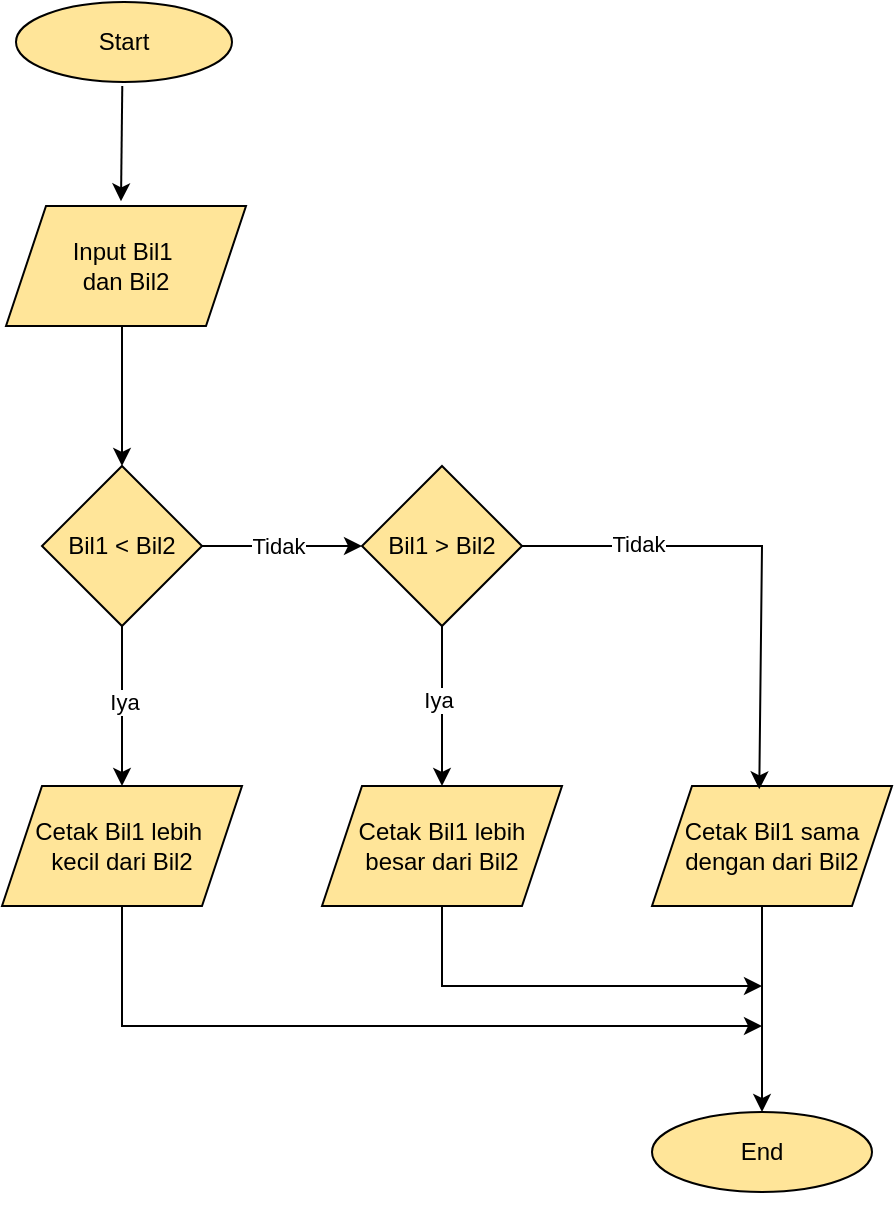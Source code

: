 <mxfile version="24.2.7" type="device">
  <diagram name="Page-1" id="AZx_41yowuPFGdCg1NkL">
    <mxGraphModel dx="784" dy="822" grid="1" gridSize="10" guides="1" tooltips="1" connect="1" arrows="1" fold="1" page="1" pageScale="1" pageWidth="850" pageHeight="1100" math="0" shadow="0">
      <root>
        <mxCell id="0" />
        <mxCell id="1" parent="0" />
        <mxCell id="J1zibBFvFdUfTKzgVzMv-3" value="Input Bil1&amp;nbsp;&lt;div&gt;dan Bil2&lt;/div&gt;" style="shape=parallelogram;perimeter=parallelogramPerimeter;whiteSpace=wrap;html=1;fixedSize=1;fillColor=#FFE599;" vertex="1" parent="1">
          <mxGeometry x="102" y="190" width="120" height="60" as="geometry" />
        </mxCell>
        <mxCell id="J1zibBFvFdUfTKzgVzMv-4" value="Bil1 &amp;lt; Bil2" style="rhombus;whiteSpace=wrap;html=1;fillColor=#FFE599;" vertex="1" parent="1">
          <mxGeometry x="120" y="320" width="80" height="80" as="geometry" />
        </mxCell>
        <mxCell id="J1zibBFvFdUfTKzgVzMv-5" value="Bil1 &amp;gt; Bil2" style="rhombus;whiteSpace=wrap;html=1;fillColor=#FFE599;" vertex="1" parent="1">
          <mxGeometry x="280" y="320" width="80" height="80" as="geometry" />
        </mxCell>
        <mxCell id="J1zibBFvFdUfTKzgVzMv-7" value="Cetak Bil1&amp;nbsp;&lt;span style=&quot;background-color: initial;&quot;&gt;lebih&amp;nbsp;&lt;/span&gt;&lt;div&gt;&lt;span style=&quot;background-color: initial;&quot;&gt;kecil dari Bil2&lt;/span&gt;&lt;/div&gt;" style="shape=parallelogram;perimeter=parallelogramPerimeter;whiteSpace=wrap;html=1;fixedSize=1;fillColor=#FFE599;" vertex="1" parent="1">
          <mxGeometry x="100" y="480" width="120" height="60" as="geometry" />
        </mxCell>
        <mxCell id="J1zibBFvFdUfTKzgVzMv-8" value="Cetak Bil1&amp;nbsp;&lt;span style=&quot;background-color: initial;&quot;&gt;lebih besar&amp;nbsp;&lt;/span&gt;&lt;span style=&quot;background-color: initial;&quot;&gt;dari Bil2&lt;/span&gt;" style="shape=parallelogram;perimeter=parallelogramPerimeter;whiteSpace=wrap;html=1;fixedSize=1;fillColor=#FFE599;" vertex="1" parent="1">
          <mxGeometry x="260" y="480" width="120" height="60" as="geometry" />
        </mxCell>
        <mxCell id="J1zibBFvFdUfTKzgVzMv-9" value="Cetak Bil1 sama dengan&lt;span style=&quot;background-color: initial;&quot;&gt;&amp;nbsp;dari Bil2&lt;/span&gt;" style="shape=parallelogram;perimeter=parallelogramPerimeter;whiteSpace=wrap;html=1;fixedSize=1;fillColor=#FFE599;" vertex="1" parent="1">
          <mxGeometry x="425" y="480" width="120" height="60" as="geometry" />
        </mxCell>
        <mxCell id="J1zibBFvFdUfTKzgVzMv-10" value="End" style="ellipse;whiteSpace=wrap;html=1;fillColor=#FFE599;" vertex="1" parent="1">
          <mxGeometry x="425" y="643" width="110" height="40" as="geometry" />
        </mxCell>
        <mxCell id="J1zibBFvFdUfTKzgVzMv-12" value="" style="endArrow=classic;html=1;rounded=0;entryX=0.5;entryY=0;entryDx=0;entryDy=0;fillColor=#FFE599;" edge="1" parent="1" target="J1zibBFvFdUfTKzgVzMv-10">
          <mxGeometry width="50" height="50" relative="1" as="geometry">
            <mxPoint x="480" y="540" as="sourcePoint" />
            <mxPoint x="480" y="630" as="targetPoint" />
          </mxGeometry>
        </mxCell>
        <mxCell id="J1zibBFvFdUfTKzgVzMv-13" value="" style="endArrow=classic;html=1;rounded=0;entryX=0.447;entryY=0.028;entryDx=0;entryDy=0;entryPerimeter=0;fillColor=#FFE599;" edge="1" parent="1" target="J1zibBFvFdUfTKzgVzMv-9">
          <mxGeometry width="50" height="50" relative="1" as="geometry">
            <mxPoint x="360" y="360" as="sourcePoint" />
            <mxPoint x="480" y="470" as="targetPoint" />
            <Array as="points">
              <mxPoint x="480" y="360" />
            </Array>
          </mxGeometry>
        </mxCell>
        <mxCell id="J1zibBFvFdUfTKzgVzMv-14" value="Tidak" style="edgeLabel;html=1;align=center;verticalAlign=middle;resizable=0;points=[];fillColor=#FFE599;" vertex="1" connectable="0" parent="J1zibBFvFdUfTKzgVzMv-13">
          <mxGeometry x="-0.526" y="1" relative="1" as="geometry">
            <mxPoint as="offset" />
          </mxGeometry>
        </mxCell>
        <mxCell id="J1zibBFvFdUfTKzgVzMv-15" value="" style="endArrow=classic;html=1;rounded=0;entryX=0.5;entryY=0;entryDx=0;entryDy=0;fillColor=#FFE599;" edge="1" parent="1" target="J1zibBFvFdUfTKzgVzMv-8">
          <mxGeometry width="50" height="50" relative="1" as="geometry">
            <mxPoint x="320" y="400" as="sourcePoint" />
            <mxPoint x="370" y="350" as="targetPoint" />
          </mxGeometry>
        </mxCell>
        <mxCell id="J1zibBFvFdUfTKzgVzMv-16" value="Iya" style="edgeLabel;html=1;align=center;verticalAlign=middle;resizable=0;points=[];fillColor=#FFE599;" vertex="1" connectable="0" parent="J1zibBFvFdUfTKzgVzMv-15">
          <mxGeometry x="-0.092" y="-2" relative="1" as="geometry">
            <mxPoint as="offset" />
          </mxGeometry>
        </mxCell>
        <mxCell id="J1zibBFvFdUfTKzgVzMv-17" value="" style="endArrow=classic;html=1;rounded=0;entryX=0;entryY=0.5;entryDx=0;entryDy=0;fillColor=#FFE599;" edge="1" parent="1" target="J1zibBFvFdUfTKzgVzMv-5">
          <mxGeometry width="50" height="50" relative="1" as="geometry">
            <mxPoint x="200" y="360" as="sourcePoint" />
            <mxPoint x="250" y="310" as="targetPoint" />
          </mxGeometry>
        </mxCell>
        <mxCell id="J1zibBFvFdUfTKzgVzMv-18" value="Tidak" style="edgeLabel;html=1;align=center;verticalAlign=middle;resizable=0;points=[];fillColor=#FFE599;" vertex="1" connectable="0" parent="J1zibBFvFdUfTKzgVzMv-17">
          <mxGeometry x="-0.05" relative="1" as="geometry">
            <mxPoint as="offset" />
          </mxGeometry>
        </mxCell>
        <mxCell id="J1zibBFvFdUfTKzgVzMv-19" value="" style="endArrow=classic;html=1;rounded=0;entryX=0.5;entryY=0;entryDx=0;entryDy=0;fillColor=#FFE599;" edge="1" parent="1" target="J1zibBFvFdUfTKzgVzMv-7">
          <mxGeometry width="50" height="50" relative="1" as="geometry">
            <mxPoint x="160" y="400" as="sourcePoint" />
            <mxPoint x="210" y="350" as="targetPoint" />
          </mxGeometry>
        </mxCell>
        <mxCell id="J1zibBFvFdUfTKzgVzMv-20" value="Iya" style="edgeLabel;html=1;align=center;verticalAlign=middle;resizable=0;points=[];fillColor=#FFE599;" vertex="1" connectable="0" parent="J1zibBFvFdUfTKzgVzMv-19">
          <mxGeometry x="-0.058" y="1" relative="1" as="geometry">
            <mxPoint as="offset" />
          </mxGeometry>
        </mxCell>
        <mxCell id="J1zibBFvFdUfTKzgVzMv-21" value="" style="endArrow=classic;html=1;rounded=0;entryX=0.5;entryY=0;entryDx=0;entryDy=0;" edge="1" parent="1" target="J1zibBFvFdUfTKzgVzMv-4">
          <mxGeometry width="50" height="50" relative="1" as="geometry">
            <mxPoint x="160" y="250" as="sourcePoint" />
            <mxPoint x="210" y="200" as="targetPoint" />
          </mxGeometry>
        </mxCell>
        <mxCell id="J1zibBFvFdUfTKzgVzMv-22" value="" style="endArrow=classic;html=1;rounded=0;entryX=0.578;entryY=-0.039;entryDx=0;entryDy=0;entryPerimeter=0;" edge="1" parent="1">
          <mxGeometry width="50" height="50" relative="1" as="geometry">
            <mxPoint x="160.14" y="130" as="sourcePoint" />
            <mxPoint x="159.5" y="187.66" as="targetPoint" />
          </mxGeometry>
        </mxCell>
        <mxCell id="J1zibBFvFdUfTKzgVzMv-25" style="edgeStyle=orthogonalEdgeStyle;rounded=0;orthogonalLoop=1;jettySize=auto;html=1;exitX=0.5;exitY=1;exitDx=0;exitDy=0;fillColor=#FFE599;" edge="1" parent="1" source="J1zibBFvFdUfTKzgVzMv-10" target="J1zibBFvFdUfTKzgVzMv-10">
          <mxGeometry relative="1" as="geometry" />
        </mxCell>
        <mxCell id="J1zibBFvFdUfTKzgVzMv-27" value="" style="endArrow=classic;html=1;rounded=0;exitX=0.5;exitY=1;exitDx=0;exitDy=0;fillColor=#FFE599;" edge="1" parent="1" source="J1zibBFvFdUfTKzgVzMv-8">
          <mxGeometry width="50" height="50" relative="1" as="geometry">
            <mxPoint x="320" y="550" as="sourcePoint" />
            <mxPoint x="480" y="580" as="targetPoint" />
            <Array as="points">
              <mxPoint x="320" y="580" />
            </Array>
          </mxGeometry>
        </mxCell>
        <mxCell id="J1zibBFvFdUfTKzgVzMv-28" value="" style="endArrow=classic;html=1;rounded=0;fillColor=#FFE599;" edge="1" parent="1">
          <mxGeometry width="50" height="50" relative="1" as="geometry">
            <mxPoint x="160" y="540" as="sourcePoint" />
            <mxPoint x="480" y="600" as="targetPoint" />
            <Array as="points">
              <mxPoint x="160" y="600" />
            </Array>
          </mxGeometry>
        </mxCell>
        <mxCell id="J1zibBFvFdUfTKzgVzMv-2" value="Start" style="ellipse;whiteSpace=wrap;html=1;fillColor=#FFE599;" vertex="1" parent="1">
          <mxGeometry x="107" y="88" width="108" height="40" as="geometry" />
        </mxCell>
      </root>
    </mxGraphModel>
  </diagram>
</mxfile>
